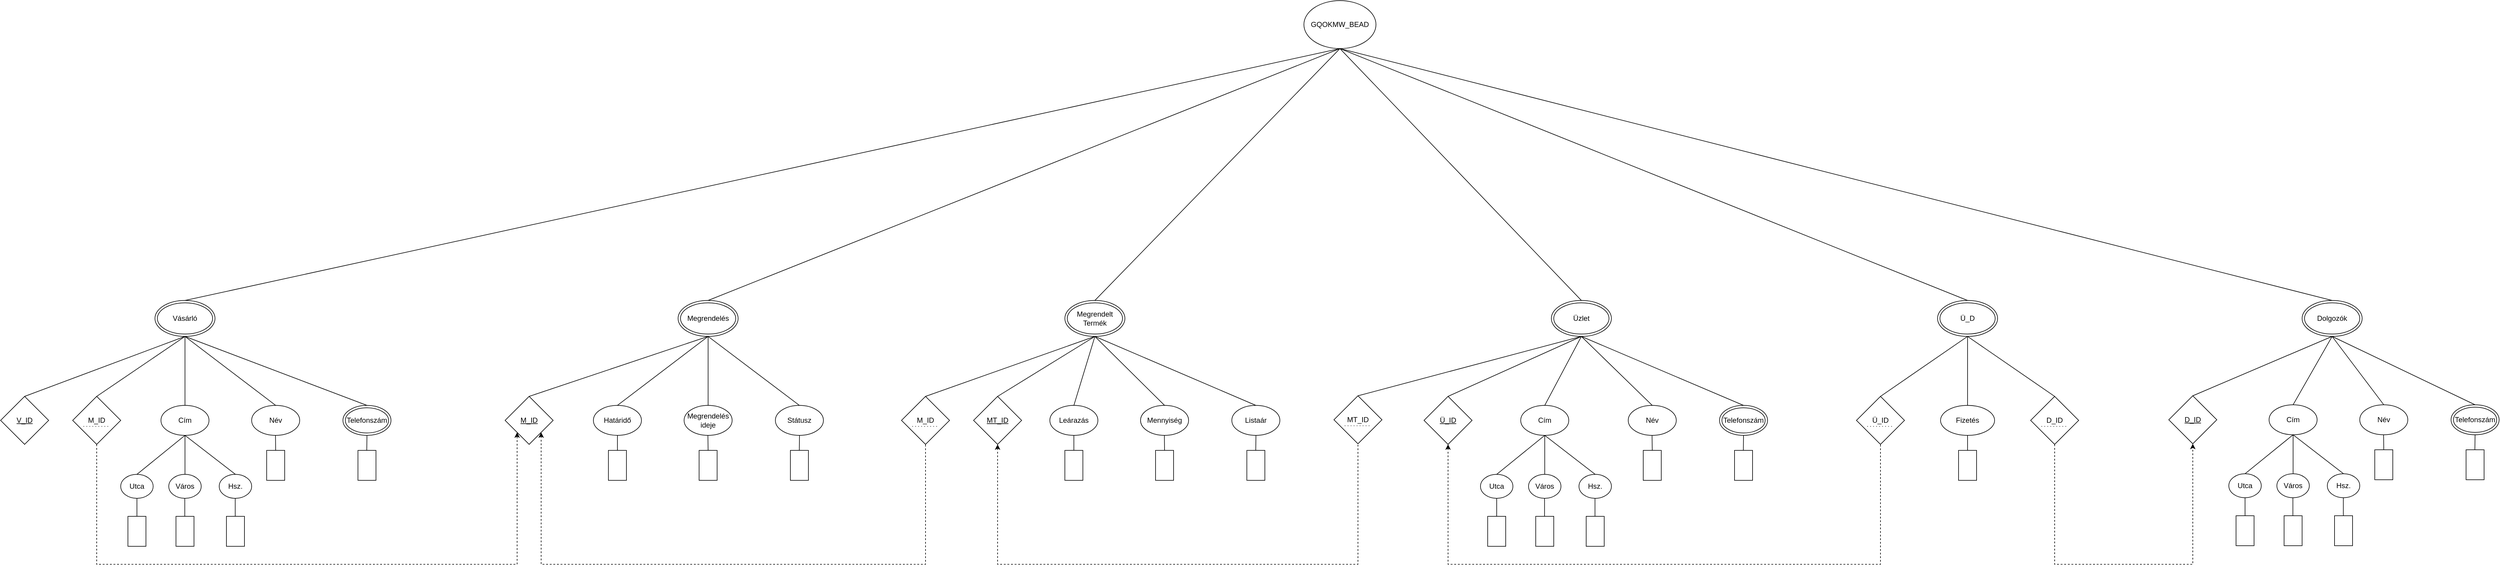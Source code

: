 <mxfile version="22.1.5" type="device">
  <diagram name="1 oldal" id="_ByMmY-MoBO4rOJqSXRt">
    <mxGraphModel dx="2257" dy="788" grid="1" gridSize="10" guides="1" tooltips="1" connect="1" arrows="1" fold="1" page="1" pageScale="1" pageWidth="827" pageHeight="1169" math="0" shadow="0">
      <root>
        <mxCell id="0" />
        <mxCell id="1" parent="0" />
        <mxCell id="NBdNDReoOhmj5kZRAZSl-1" value="GQOKMW_BEAD" style="ellipse;whiteSpace=wrap;html=1;" parent="1" vertex="1">
          <mxGeometry x="1490" y="100" width="120" height="80" as="geometry" />
        </mxCell>
        <mxCell id="NBdNDReoOhmj5kZRAZSl-3" value="Vásárló" style="ellipse;shape=doubleEllipse;whiteSpace=wrap;html=1;" parent="1" vertex="1">
          <mxGeometry x="-423" y="600" width="100" height="60" as="geometry" />
        </mxCell>
        <mxCell id="NBdNDReoOhmj5kZRAZSl-10" value="&lt;u&gt;V_ID&lt;/u&gt;" style="rhombus;whiteSpace=wrap;html=1;" parent="1" vertex="1">
          <mxGeometry x="-680" y="760" width="80" height="80" as="geometry" />
        </mxCell>
        <mxCell id="KahcJ-rs5q_N0vADPDW--1" value="" style="group" vertex="1" connectable="0" parent="1">
          <mxGeometry x="-560" y="760" width="80" height="80" as="geometry" />
        </mxCell>
        <mxCell id="NBdNDReoOhmj5kZRAZSl-13" value="M_ID" style="rhombus;whiteSpace=wrap;html=1;" parent="KahcJ-rs5q_N0vADPDW--1" vertex="1">
          <mxGeometry width="80" height="80" as="geometry" />
        </mxCell>
        <mxCell id="NBdNDReoOhmj5kZRAZSl-17" value="" style="endArrow=none;html=1;rounded=0;dashed=1;dashPattern=1 4;" parent="KahcJ-rs5q_N0vADPDW--1" edge="1">
          <mxGeometry width="50" height="50" relative="1" as="geometry">
            <mxPoint x="18" y="50" as="sourcePoint" />
            <mxPoint x="62" y="50" as="targetPoint" />
          </mxGeometry>
        </mxCell>
        <mxCell id="KahcJ-rs5q_N0vADPDW--6" value="Cím" style="ellipse;whiteSpace=wrap;html=1;" vertex="1" parent="1">
          <mxGeometry x="-413" y="775" width="80" height="50" as="geometry" />
        </mxCell>
        <mxCell id="KahcJ-rs5q_N0vADPDW--8" value="Hsz." style="ellipse;whiteSpace=wrap;html=1;" vertex="1" parent="1">
          <mxGeometry x="-316" y="890" width="54" height="40" as="geometry" />
        </mxCell>
        <mxCell id="KahcJ-rs5q_N0vADPDW--9" value="Utca" style="ellipse;whiteSpace=wrap;html=1;" vertex="1" parent="1">
          <mxGeometry x="-480" y="890" width="54" height="40" as="geometry" />
        </mxCell>
        <mxCell id="KahcJ-rs5q_N0vADPDW--10" value="Város" style="ellipse;whiteSpace=wrap;html=1;" vertex="1" parent="1">
          <mxGeometry x="-400" y="890" width="54" height="40" as="geometry" />
        </mxCell>
        <mxCell id="KahcJ-rs5q_N0vADPDW--11" value="Név" style="ellipse;whiteSpace=wrap;html=1;" vertex="1" parent="1">
          <mxGeometry x="-262" y="775" width="80" height="50" as="geometry" />
        </mxCell>
        <mxCell id="KahcJ-rs5q_N0vADPDW--12" value="Telefonszám" style="ellipse;shape=doubleEllipse;whiteSpace=wrap;html=1;" vertex="1" parent="1">
          <mxGeometry x="-110" y="775" width="80" height="50" as="geometry" />
        </mxCell>
        <mxCell id="KahcJ-rs5q_N0vADPDW--13" value="" style="endArrow=none;html=1;rounded=0;entryX=0.5;entryY=1;entryDx=0;entryDy=0;exitX=0.5;exitY=0;exitDx=0;exitDy=0;" edge="1" parent="1" source="NBdNDReoOhmj5kZRAZSl-10" target="NBdNDReoOhmj5kZRAZSl-3">
          <mxGeometry width="50" height="50" relative="1" as="geometry">
            <mxPoint x="-370" y="880" as="sourcePoint" />
            <mxPoint x="-320" y="830" as="targetPoint" />
          </mxGeometry>
        </mxCell>
        <mxCell id="KahcJ-rs5q_N0vADPDW--14" value="" style="endArrow=none;html=1;rounded=0;exitX=0.5;exitY=0;exitDx=0;exitDy=0;entryX=0.5;entryY=1;entryDx=0;entryDy=0;" edge="1" parent="1" source="NBdNDReoOhmj5kZRAZSl-13" target="NBdNDReoOhmj5kZRAZSl-3">
          <mxGeometry width="50" height="50" relative="1" as="geometry">
            <mxPoint x="-630" y="770" as="sourcePoint" />
            <mxPoint x="-380" y="650" as="targetPoint" />
          </mxGeometry>
        </mxCell>
        <mxCell id="KahcJ-rs5q_N0vADPDW--15" value="" style="endArrow=none;html=1;rounded=0;entryX=0.5;entryY=1;entryDx=0;entryDy=0;exitX=0.5;exitY=0;exitDx=0;exitDy=0;" edge="1" parent="1" source="KahcJ-rs5q_N0vADPDW--6" target="NBdNDReoOhmj5kZRAZSl-3">
          <mxGeometry width="50" height="50" relative="1" as="geometry">
            <mxPoint x="-620" y="780" as="sourcePoint" />
            <mxPoint x="-353" y="665" as="targetPoint" />
          </mxGeometry>
        </mxCell>
        <mxCell id="KahcJ-rs5q_N0vADPDW--17" value="" style="endArrow=none;html=1;rounded=0;entryX=0.5;entryY=1;entryDx=0;entryDy=0;exitX=0.5;exitY=0;exitDx=0;exitDy=0;" edge="1" parent="1" source="KahcJ-rs5q_N0vADPDW--11" target="NBdNDReoOhmj5kZRAZSl-3">
          <mxGeometry width="50" height="50" relative="1" as="geometry">
            <mxPoint x="-363" y="785" as="sourcePoint" />
            <mxPoint x="-363" y="655" as="targetPoint" />
          </mxGeometry>
        </mxCell>
        <mxCell id="KahcJ-rs5q_N0vADPDW--18" value="" style="endArrow=none;html=1;rounded=0;entryX=0.5;entryY=1;entryDx=0;entryDy=0;exitX=0.5;exitY=0;exitDx=0;exitDy=0;" edge="1" parent="1" source="KahcJ-rs5q_N0vADPDW--12" target="NBdNDReoOhmj5kZRAZSl-3">
          <mxGeometry width="50" height="50" relative="1" as="geometry">
            <mxPoint x="-353" y="795" as="sourcePoint" />
            <mxPoint x="-353" y="665" as="targetPoint" />
          </mxGeometry>
        </mxCell>
        <mxCell id="KahcJ-rs5q_N0vADPDW--19" value="" style="endArrow=none;html=1;rounded=0;entryX=0.5;entryY=1;entryDx=0;entryDy=0;exitX=0.5;exitY=0;exitDx=0;exitDy=0;" edge="1" parent="1" source="KahcJ-rs5q_N0vADPDW--9" target="KahcJ-rs5q_N0vADPDW--6">
          <mxGeometry width="50" height="50" relative="1" as="geometry">
            <mxPoint x="-370" y="880" as="sourcePoint" />
            <mxPoint x="-320" y="830" as="targetPoint" />
          </mxGeometry>
        </mxCell>
        <mxCell id="KahcJ-rs5q_N0vADPDW--20" value="" style="endArrow=none;html=1;rounded=0;entryX=0.5;entryY=1;entryDx=0;entryDy=0;exitX=0.5;exitY=0;exitDx=0;exitDy=0;" edge="1" parent="1" source="KahcJ-rs5q_N0vADPDW--10" target="KahcJ-rs5q_N0vADPDW--6">
          <mxGeometry width="50" height="50" relative="1" as="geometry">
            <mxPoint x="-443" y="900" as="sourcePoint" />
            <mxPoint x="-363" y="835" as="targetPoint" />
          </mxGeometry>
        </mxCell>
        <mxCell id="KahcJ-rs5q_N0vADPDW--21" value="" style="endArrow=none;html=1;rounded=0;entryX=0.5;entryY=1;entryDx=0;entryDy=0;exitX=0.5;exitY=0;exitDx=0;exitDy=0;" edge="1" parent="1" source="KahcJ-rs5q_N0vADPDW--8" target="KahcJ-rs5q_N0vADPDW--6">
          <mxGeometry width="50" height="50" relative="1" as="geometry">
            <mxPoint x="-433" y="910" as="sourcePoint" />
            <mxPoint x="-353" y="845" as="targetPoint" />
          </mxGeometry>
        </mxCell>
        <mxCell id="KahcJ-rs5q_N0vADPDW--22" value="" style="rounded=0;whiteSpace=wrap;html=1;" vertex="1" parent="1">
          <mxGeometry x="-304" y="960" width="30" height="50" as="geometry" />
        </mxCell>
        <mxCell id="KahcJ-rs5q_N0vADPDW--23" value="" style="rounded=0;whiteSpace=wrap;html=1;" vertex="1" parent="1">
          <mxGeometry x="-388" y="960" width="30" height="50" as="geometry" />
        </mxCell>
        <mxCell id="KahcJ-rs5q_N0vADPDW--24" value="" style="rounded=0;whiteSpace=wrap;html=1;" vertex="1" parent="1">
          <mxGeometry x="-468" y="960" width="30" height="50" as="geometry" />
        </mxCell>
        <mxCell id="KahcJ-rs5q_N0vADPDW--25" value="" style="rounded=0;whiteSpace=wrap;html=1;" vertex="1" parent="1">
          <mxGeometry x="-237" y="850" width="30" height="50" as="geometry" />
        </mxCell>
        <mxCell id="KahcJ-rs5q_N0vADPDW--26" value="" style="rounded=0;whiteSpace=wrap;html=1;" vertex="1" parent="1">
          <mxGeometry x="-85" y="850" width="30" height="50" as="geometry" />
        </mxCell>
        <mxCell id="KahcJ-rs5q_N0vADPDW--27" value="" style="endArrow=none;html=1;rounded=0;entryX=0.5;entryY=1;entryDx=0;entryDy=0;exitX=0.5;exitY=0;exitDx=0;exitDy=0;" edge="1" parent="1" source="KahcJ-rs5q_N0vADPDW--24" target="KahcJ-rs5q_N0vADPDW--9">
          <mxGeometry width="50" height="50" relative="1" as="geometry">
            <mxPoint x="-370" y="900" as="sourcePoint" />
            <mxPoint x="-320" y="850" as="targetPoint" />
          </mxGeometry>
        </mxCell>
        <mxCell id="KahcJ-rs5q_N0vADPDW--28" value="" style="endArrow=none;html=1;rounded=0;entryX=0.5;entryY=1;entryDx=0;entryDy=0;exitX=0.5;exitY=0;exitDx=0;exitDy=0;" edge="1" parent="1">
          <mxGeometry width="50" height="50" relative="1" as="geometry">
            <mxPoint x="-373.34" y="960" as="sourcePoint" />
            <mxPoint x="-373.34" y="930" as="targetPoint" />
          </mxGeometry>
        </mxCell>
        <mxCell id="KahcJ-rs5q_N0vADPDW--30" value="" style="endArrow=none;html=1;rounded=0;entryX=0.5;entryY=1;entryDx=0;entryDy=0;exitX=0.5;exitY=0;exitDx=0;exitDy=0;" edge="1" parent="1">
          <mxGeometry width="50" height="50" relative="1" as="geometry">
            <mxPoint x="-289.34" y="960" as="sourcePoint" />
            <mxPoint x="-289.34" y="930" as="targetPoint" />
          </mxGeometry>
        </mxCell>
        <mxCell id="KahcJ-rs5q_N0vADPDW--31" value="" style="endArrow=none;html=1;rounded=0;entryX=0.5;entryY=1;entryDx=0;entryDy=0;exitX=0.5;exitY=0;exitDx=0;exitDy=0;" edge="1" parent="1" source="KahcJ-rs5q_N0vADPDW--25">
          <mxGeometry width="50" height="50" relative="1" as="geometry">
            <mxPoint x="-222.34" y="855" as="sourcePoint" />
            <mxPoint x="-222.34" y="825" as="targetPoint" />
          </mxGeometry>
        </mxCell>
        <mxCell id="KahcJ-rs5q_N0vADPDW--32" value="" style="endArrow=none;html=1;rounded=0;exitX=0.5;exitY=0;exitDx=0;exitDy=0;entryX=0.5;entryY=1;entryDx=0;entryDy=0;" edge="1" parent="1" target="KahcJ-rs5q_N0vADPDW--12">
          <mxGeometry width="50" height="50" relative="1" as="geometry">
            <mxPoint x="-70.34" y="850" as="sourcePoint" />
            <mxPoint x="-40" y="840" as="targetPoint" />
          </mxGeometry>
        </mxCell>
        <mxCell id="KahcJ-rs5q_N0vADPDW--33" value="" style="endArrow=none;html=1;rounded=0;entryX=0.5;entryY=1;entryDx=0;entryDy=0;exitX=0.5;exitY=0;exitDx=0;exitDy=0;" edge="1" parent="1" source="NBdNDReoOhmj5kZRAZSl-3" target="NBdNDReoOhmj5kZRAZSl-1">
          <mxGeometry width="50" height="50" relative="1" as="geometry">
            <mxPoint x="90" y="860" as="sourcePoint" />
            <mxPoint x="140" y="810" as="targetPoint" />
          </mxGeometry>
        </mxCell>
        <mxCell id="KahcJ-rs5q_N0vADPDW--34" value="Megrendelés" style="ellipse;shape=doubleEllipse;whiteSpace=wrap;html=1;" vertex="1" parent="1">
          <mxGeometry x="448" y="600" width="100" height="60" as="geometry" />
        </mxCell>
        <mxCell id="KahcJ-rs5q_N0vADPDW--35" value="&lt;u&gt;M_ID&lt;/u&gt;" style="rhombus;whiteSpace=wrap;html=1;" vertex="1" parent="1">
          <mxGeometry x="160" y="760" width="80" height="80" as="geometry" />
        </mxCell>
        <mxCell id="KahcJ-rs5q_N0vADPDW--39" value="Határidő" style="ellipse;whiteSpace=wrap;html=1;" vertex="1" parent="1">
          <mxGeometry x="307" y="775" width="80" height="50" as="geometry" />
        </mxCell>
        <mxCell id="KahcJ-rs5q_N0vADPDW--43" value="Megrendelés ideje" style="ellipse;whiteSpace=wrap;html=1;" vertex="1" parent="1">
          <mxGeometry x="458" y="775" width="80" height="50" as="geometry" />
        </mxCell>
        <mxCell id="KahcJ-rs5q_N0vADPDW--45" value="" style="endArrow=none;html=1;rounded=0;entryX=0.5;entryY=1;entryDx=0;entryDy=0;exitX=0.5;exitY=0;exitDx=0;exitDy=0;" edge="1" parent="1" source="KahcJ-rs5q_N0vADPDW--35" target="KahcJ-rs5q_N0vADPDW--34">
          <mxGeometry width="50" height="50" relative="1" as="geometry">
            <mxPoint x="350" y="880" as="sourcePoint" />
            <mxPoint x="400" y="830" as="targetPoint" />
          </mxGeometry>
        </mxCell>
        <mxCell id="KahcJ-rs5q_N0vADPDW--47" value="" style="endArrow=none;html=1;rounded=0;entryX=0.5;entryY=1;entryDx=0;entryDy=0;exitX=0.5;exitY=0;exitDx=0;exitDy=0;" edge="1" parent="1" source="KahcJ-rs5q_N0vADPDW--39" target="KahcJ-rs5q_N0vADPDW--34">
          <mxGeometry width="50" height="50" relative="1" as="geometry">
            <mxPoint x="100" y="780" as="sourcePoint" />
            <mxPoint x="367" y="665" as="targetPoint" />
          </mxGeometry>
        </mxCell>
        <mxCell id="KahcJ-rs5q_N0vADPDW--48" value="" style="endArrow=none;html=1;rounded=0;entryX=0.5;entryY=1;entryDx=0;entryDy=0;exitX=0.5;exitY=0;exitDx=0;exitDy=0;" edge="1" parent="1" source="KahcJ-rs5q_N0vADPDW--43" target="KahcJ-rs5q_N0vADPDW--34">
          <mxGeometry width="50" height="50" relative="1" as="geometry">
            <mxPoint x="357" y="785" as="sourcePoint" />
            <mxPoint x="357" y="655" as="targetPoint" />
          </mxGeometry>
        </mxCell>
        <mxCell id="KahcJ-rs5q_N0vADPDW--49" value="" style="endArrow=none;html=1;rounded=0;entryX=0.5;entryY=1;entryDx=0;entryDy=0;exitX=0.5;exitY=0;exitDx=0;exitDy=0;" edge="1" parent="1" target="KahcJ-rs5q_N0vADPDW--34">
          <mxGeometry width="50" height="50" relative="1" as="geometry">
            <mxPoint x="650" y="775" as="sourcePoint" />
            <mxPoint x="367" y="665" as="targetPoint" />
          </mxGeometry>
        </mxCell>
        <mxCell id="KahcJ-rs5q_N0vADPDW--51" value="" style="endArrow=none;html=1;rounded=0;entryX=0.5;entryY=1;entryDx=0;entryDy=0;exitX=0.5;exitY=0;exitDx=0;exitDy=0;" edge="1" parent="1" source="KahcJ-rs5q_N0vADPDW--63" target="KahcJ-rs5q_N0vADPDW--39">
          <mxGeometry width="50" height="50" relative="1" as="geometry">
            <mxPoint x="347" y="840" as="sourcePoint" />
            <mxPoint x="357" y="835" as="targetPoint" />
          </mxGeometry>
        </mxCell>
        <mxCell id="KahcJ-rs5q_N0vADPDW--56" value="" style="rounded=0;whiteSpace=wrap;html=1;" vertex="1" parent="1">
          <mxGeometry x="483" y="850" width="30" height="50" as="geometry" />
        </mxCell>
        <mxCell id="KahcJ-rs5q_N0vADPDW--57" value="" style="rounded=0;whiteSpace=wrap;html=1;" vertex="1" parent="1">
          <mxGeometry x="635" y="850" width="30" height="50" as="geometry" />
        </mxCell>
        <mxCell id="KahcJ-rs5q_N0vADPDW--61" value="" style="endArrow=none;html=1;rounded=0;entryX=0.5;entryY=1;entryDx=0;entryDy=0;exitX=0.5;exitY=0;exitDx=0;exitDy=0;" edge="1" parent="1" source="KahcJ-rs5q_N0vADPDW--56">
          <mxGeometry width="50" height="50" relative="1" as="geometry">
            <mxPoint x="497.66" y="855" as="sourcePoint" />
            <mxPoint x="497.66" y="825" as="targetPoint" />
          </mxGeometry>
        </mxCell>
        <mxCell id="KahcJ-rs5q_N0vADPDW--62" value="" style="endArrow=none;html=1;rounded=0;exitX=0.5;exitY=0;exitDx=0;exitDy=0;entryX=0.5;entryY=1;entryDx=0;entryDy=0;" edge="1" parent="1">
          <mxGeometry width="50" height="50" relative="1" as="geometry">
            <mxPoint x="649.83" y="850" as="sourcePoint" />
            <mxPoint x="650.17" y="825" as="targetPoint" />
          </mxGeometry>
        </mxCell>
        <mxCell id="KahcJ-rs5q_N0vADPDW--63" value="" style="rounded=0;whiteSpace=wrap;html=1;" vertex="1" parent="1">
          <mxGeometry x="332" y="850" width="30" height="50" as="geometry" />
        </mxCell>
        <mxCell id="KahcJ-rs5q_N0vADPDW--65" value="Státusz" style="ellipse;whiteSpace=wrap;html=1;" vertex="1" parent="1">
          <mxGeometry x="610" y="775" width="80" height="50" as="geometry" />
        </mxCell>
        <mxCell id="KahcJ-rs5q_N0vADPDW--70" value="" style="endArrow=none;html=1;rounded=0;entryX=0.5;entryY=1;entryDx=0;entryDy=0;exitX=0.5;exitY=0;exitDx=0;exitDy=0;" edge="1" parent="1" source="KahcJ-rs5q_N0vADPDW--34" target="NBdNDReoOhmj5kZRAZSl-1">
          <mxGeometry width="50" height="50" relative="1" as="geometry">
            <mxPoint x="200" y="760" as="sourcePoint" />
            <mxPoint x="518" y="670" as="targetPoint" />
          </mxGeometry>
        </mxCell>
        <mxCell id="KahcJ-rs5q_N0vADPDW--71" value="" style="endArrow=classic;dashed=1;html=1;rounded=0;entryX=0;entryY=1;entryDx=0;entryDy=0;endFill=1;" edge="1" parent="1" target="KahcJ-rs5q_N0vADPDW--35">
          <mxGeometry width="50" height="50" relative="1" as="geometry">
            <mxPoint x="-520" y="840" as="sourcePoint" />
            <mxPoint x="-140" y="850" as="targetPoint" />
            <Array as="points">
              <mxPoint x="-520" y="1040" />
              <mxPoint x="180" y="1040" />
            </Array>
          </mxGeometry>
        </mxCell>
        <mxCell id="KahcJ-rs5q_N0vADPDW--74" value="Megrendelt Termék" style="ellipse;shape=doubleEllipse;whiteSpace=wrap;html=1;" vertex="1" parent="1">
          <mxGeometry x="1092" y="600" width="100" height="60" as="geometry" />
        </mxCell>
        <mxCell id="KahcJ-rs5q_N0vADPDW--75" value="&lt;u&gt;MT_ID&lt;/u&gt;" style="rhombus;whiteSpace=wrap;html=1;" vertex="1" parent="1">
          <mxGeometry x="940" y="760" width="80" height="80" as="geometry" />
        </mxCell>
        <mxCell id="KahcJ-rs5q_N0vADPDW--76" value="Leárazás" style="ellipse;whiteSpace=wrap;html=1;" vertex="1" parent="1">
          <mxGeometry x="1067" y="775" width="80" height="50" as="geometry" />
        </mxCell>
        <mxCell id="KahcJ-rs5q_N0vADPDW--77" value="Mennyiség" style="ellipse;whiteSpace=wrap;html=1;" vertex="1" parent="1">
          <mxGeometry x="1218" y="775" width="80" height="50" as="geometry" />
        </mxCell>
        <mxCell id="KahcJ-rs5q_N0vADPDW--78" value="" style="endArrow=none;html=1;rounded=0;entryX=0.5;entryY=1;entryDx=0;entryDy=0;exitX=0.5;exitY=0;exitDx=0;exitDy=0;" edge="1" parent="1" source="KahcJ-rs5q_N0vADPDW--75" target="KahcJ-rs5q_N0vADPDW--74">
          <mxGeometry width="50" height="50" relative="1" as="geometry">
            <mxPoint x="1110" y="880" as="sourcePoint" />
            <mxPoint x="1160" y="830" as="targetPoint" />
          </mxGeometry>
        </mxCell>
        <mxCell id="KahcJ-rs5q_N0vADPDW--79" value="" style="endArrow=none;html=1;rounded=0;entryX=0.5;entryY=1;entryDx=0;entryDy=0;exitX=0.5;exitY=0;exitDx=0;exitDy=0;" edge="1" parent="1" source="KahcJ-rs5q_N0vADPDW--76" target="KahcJ-rs5q_N0vADPDW--74">
          <mxGeometry width="50" height="50" relative="1" as="geometry">
            <mxPoint x="860" y="780" as="sourcePoint" />
            <mxPoint x="1127" y="665" as="targetPoint" />
          </mxGeometry>
        </mxCell>
        <mxCell id="KahcJ-rs5q_N0vADPDW--80" value="" style="endArrow=none;html=1;rounded=0;entryX=0.5;entryY=1;entryDx=0;entryDy=0;exitX=0.5;exitY=0;exitDx=0;exitDy=0;" edge="1" parent="1" source="KahcJ-rs5q_N0vADPDW--77" target="KahcJ-rs5q_N0vADPDW--74">
          <mxGeometry width="50" height="50" relative="1" as="geometry">
            <mxPoint x="1117" y="785" as="sourcePoint" />
            <mxPoint x="1117" y="655" as="targetPoint" />
          </mxGeometry>
        </mxCell>
        <mxCell id="KahcJ-rs5q_N0vADPDW--81" value="" style="endArrow=none;html=1;rounded=0;entryX=0.5;entryY=1;entryDx=0;entryDy=0;exitX=0.5;exitY=0;exitDx=0;exitDy=0;" edge="1" parent="1" target="KahcJ-rs5q_N0vADPDW--74">
          <mxGeometry width="50" height="50" relative="1" as="geometry">
            <mxPoint x="1410" y="775" as="sourcePoint" />
            <mxPoint x="1127" y="665" as="targetPoint" />
          </mxGeometry>
        </mxCell>
        <mxCell id="KahcJ-rs5q_N0vADPDW--82" value="" style="endArrow=none;html=1;rounded=0;entryX=0.5;entryY=1;entryDx=0;entryDy=0;exitX=0.5;exitY=0;exitDx=0;exitDy=0;" edge="1" parent="1" source="KahcJ-rs5q_N0vADPDW--87" target="KahcJ-rs5q_N0vADPDW--76">
          <mxGeometry width="50" height="50" relative="1" as="geometry">
            <mxPoint x="1107" y="840" as="sourcePoint" />
            <mxPoint x="1117" y="835" as="targetPoint" />
          </mxGeometry>
        </mxCell>
        <mxCell id="KahcJ-rs5q_N0vADPDW--83" value="" style="rounded=0;whiteSpace=wrap;html=1;" vertex="1" parent="1">
          <mxGeometry x="1243" y="850" width="30" height="50" as="geometry" />
        </mxCell>
        <mxCell id="KahcJ-rs5q_N0vADPDW--84" value="" style="rounded=0;whiteSpace=wrap;html=1;" vertex="1" parent="1">
          <mxGeometry x="1395" y="850" width="30" height="50" as="geometry" />
        </mxCell>
        <mxCell id="KahcJ-rs5q_N0vADPDW--85" value="" style="endArrow=none;html=1;rounded=0;entryX=0.5;entryY=1;entryDx=0;entryDy=0;exitX=0.5;exitY=0;exitDx=0;exitDy=0;" edge="1" parent="1" source="KahcJ-rs5q_N0vADPDW--83">
          <mxGeometry width="50" height="50" relative="1" as="geometry">
            <mxPoint x="1257.66" y="855" as="sourcePoint" />
            <mxPoint x="1257.66" y="825" as="targetPoint" />
          </mxGeometry>
        </mxCell>
        <mxCell id="KahcJ-rs5q_N0vADPDW--86" value="" style="endArrow=none;html=1;rounded=0;exitX=0.5;exitY=0;exitDx=0;exitDy=0;entryX=0.5;entryY=1;entryDx=0;entryDy=0;" edge="1" parent="1">
          <mxGeometry width="50" height="50" relative="1" as="geometry">
            <mxPoint x="1409.83" y="850" as="sourcePoint" />
            <mxPoint x="1410.17" y="825" as="targetPoint" />
          </mxGeometry>
        </mxCell>
        <mxCell id="KahcJ-rs5q_N0vADPDW--87" value="" style="rounded=0;whiteSpace=wrap;html=1;" vertex="1" parent="1">
          <mxGeometry x="1092" y="850" width="30" height="50" as="geometry" />
        </mxCell>
        <mxCell id="KahcJ-rs5q_N0vADPDW--88" value="Listaár" style="ellipse;whiteSpace=wrap;html=1;" vertex="1" parent="1">
          <mxGeometry x="1370" y="775" width="80" height="50" as="geometry" />
        </mxCell>
        <mxCell id="KahcJ-rs5q_N0vADPDW--92" value="M_ID" style="rhombus;whiteSpace=wrap;html=1;" vertex="1" parent="1">
          <mxGeometry x="820" y="760" width="80" height="80" as="geometry" />
        </mxCell>
        <mxCell id="KahcJ-rs5q_N0vADPDW--93" value="" style="endArrow=none;html=1;rounded=0;dashed=1;dashPattern=1 4;" edge="1" parent="1">
          <mxGeometry width="50" height="50" relative="1" as="geometry">
            <mxPoint x="838" y="810" as="sourcePoint" />
            <mxPoint x="882" y="810" as="targetPoint" />
          </mxGeometry>
        </mxCell>
        <mxCell id="KahcJ-rs5q_N0vADPDW--97" value="" style="endArrow=none;html=1;rounded=0;entryX=0.5;entryY=1;entryDx=0;entryDy=0;exitX=0.5;exitY=0;exitDx=0;exitDy=0;" edge="1" parent="1" source="KahcJ-rs5q_N0vADPDW--92" target="KahcJ-rs5q_N0vADPDW--74">
          <mxGeometry width="50" height="50" relative="1" as="geometry">
            <mxPoint x="890" y="770" as="sourcePoint" />
            <mxPoint x="940" y="720" as="targetPoint" />
          </mxGeometry>
        </mxCell>
        <mxCell id="KahcJ-rs5q_N0vADPDW--98" value="" style="endArrow=none;dashed=1;html=1;rounded=0;entryX=0.5;entryY=1;entryDx=0;entryDy=0;exitX=1;exitY=1;exitDx=0;exitDy=0;endFill=0;startArrow=classic;startFill=1;" edge="1" parent="1" source="KahcJ-rs5q_N0vADPDW--35" target="KahcJ-rs5q_N0vADPDW--92">
          <mxGeometry width="50" height="50" relative="1" as="geometry">
            <mxPoint x="560" y="930" as="sourcePoint" />
            <mxPoint x="610" y="880" as="targetPoint" />
            <Array as="points">
              <mxPoint x="220" y="1040" />
              <mxPoint x="860" y="1040" />
            </Array>
          </mxGeometry>
        </mxCell>
        <mxCell id="KahcJ-rs5q_N0vADPDW--99" value="" style="endArrow=none;html=1;rounded=0;entryX=0.5;entryY=1;entryDx=0;entryDy=0;exitX=0.5;exitY=0;exitDx=0;exitDy=0;" edge="1" parent="1" source="KahcJ-rs5q_N0vADPDW--74" target="NBdNDReoOhmj5kZRAZSl-1">
          <mxGeometry width="50" height="50" relative="1" as="geometry">
            <mxPoint x="750" y="680" as="sourcePoint" />
            <mxPoint x="800" y="630" as="targetPoint" />
          </mxGeometry>
        </mxCell>
        <mxCell id="KahcJ-rs5q_N0vADPDW--158" value="Üzlet" style="ellipse;shape=doubleEllipse;whiteSpace=wrap;html=1;" vertex="1" parent="1">
          <mxGeometry x="1902" y="600" width="100" height="60" as="geometry" />
        </mxCell>
        <mxCell id="KahcJ-rs5q_N0vADPDW--159" value="&lt;u&gt;Ü_ID&lt;/u&gt;" style="rhombus;whiteSpace=wrap;html=1;" vertex="1" parent="1">
          <mxGeometry x="1690" y="760" width="80" height="80" as="geometry" />
        </mxCell>
        <mxCell id="KahcJ-rs5q_N0vADPDW--163" value="Cím" style="ellipse;whiteSpace=wrap;html=1;" vertex="1" parent="1">
          <mxGeometry x="1851" y="775" width="80" height="50" as="geometry" />
        </mxCell>
        <mxCell id="KahcJ-rs5q_N0vADPDW--164" value="Hsz." style="ellipse;whiteSpace=wrap;html=1;" vertex="1" parent="1">
          <mxGeometry x="1948" y="890" width="54" height="40" as="geometry" />
        </mxCell>
        <mxCell id="KahcJ-rs5q_N0vADPDW--165" value="Utca" style="ellipse;whiteSpace=wrap;html=1;" vertex="1" parent="1">
          <mxGeometry x="1784" y="890" width="54" height="40" as="geometry" />
        </mxCell>
        <mxCell id="KahcJ-rs5q_N0vADPDW--166" value="Város" style="ellipse;whiteSpace=wrap;html=1;" vertex="1" parent="1">
          <mxGeometry x="1864" y="890" width="54" height="40" as="geometry" />
        </mxCell>
        <mxCell id="KahcJ-rs5q_N0vADPDW--167" value="Név" style="ellipse;whiteSpace=wrap;html=1;" vertex="1" parent="1">
          <mxGeometry x="2030" y="775" width="80" height="50" as="geometry" />
        </mxCell>
        <mxCell id="KahcJ-rs5q_N0vADPDW--168" value="Telefonszám" style="ellipse;shape=doubleEllipse;whiteSpace=wrap;html=1;" vertex="1" parent="1">
          <mxGeometry x="2182" y="775" width="80" height="50" as="geometry" />
        </mxCell>
        <mxCell id="KahcJ-rs5q_N0vADPDW--169" value="" style="endArrow=none;html=1;rounded=0;entryX=0.5;entryY=1;entryDx=0;entryDy=0;exitX=0.5;exitY=0;exitDx=0;exitDy=0;" edge="1" parent="1" source="KahcJ-rs5q_N0vADPDW--159" target="KahcJ-rs5q_N0vADPDW--158">
          <mxGeometry width="50" height="50" relative="1" as="geometry">
            <mxPoint x="1860" y="880" as="sourcePoint" />
            <mxPoint x="1910" y="830" as="targetPoint" />
          </mxGeometry>
        </mxCell>
        <mxCell id="KahcJ-rs5q_N0vADPDW--171" value="" style="endArrow=none;html=1;rounded=0;entryX=0.5;entryY=1;entryDx=0;entryDy=0;exitX=0.5;exitY=0;exitDx=0;exitDy=0;" edge="1" parent="1" source="KahcJ-rs5q_N0vADPDW--163" target="KahcJ-rs5q_N0vADPDW--158">
          <mxGeometry width="50" height="50" relative="1" as="geometry">
            <mxPoint x="1610" y="780" as="sourcePoint" />
            <mxPoint x="1877" y="665" as="targetPoint" />
          </mxGeometry>
        </mxCell>
        <mxCell id="KahcJ-rs5q_N0vADPDW--172" value="" style="endArrow=none;html=1;rounded=0;entryX=0.5;entryY=1;entryDx=0;entryDy=0;exitX=0.5;exitY=0;exitDx=0;exitDy=0;" edge="1" parent="1" source="KahcJ-rs5q_N0vADPDW--167" target="KahcJ-rs5q_N0vADPDW--158">
          <mxGeometry width="50" height="50" relative="1" as="geometry">
            <mxPoint x="1867" y="785" as="sourcePoint" />
            <mxPoint x="1867" y="655" as="targetPoint" />
          </mxGeometry>
        </mxCell>
        <mxCell id="KahcJ-rs5q_N0vADPDW--173" value="" style="endArrow=none;html=1;rounded=0;entryX=0.5;entryY=1;entryDx=0;entryDy=0;exitX=0.5;exitY=0;exitDx=0;exitDy=0;" edge="1" parent="1" source="KahcJ-rs5q_N0vADPDW--168" target="KahcJ-rs5q_N0vADPDW--158">
          <mxGeometry width="50" height="50" relative="1" as="geometry">
            <mxPoint x="1877" y="795" as="sourcePoint" />
            <mxPoint x="1877" y="665" as="targetPoint" />
          </mxGeometry>
        </mxCell>
        <mxCell id="KahcJ-rs5q_N0vADPDW--174" value="" style="endArrow=none;html=1;rounded=0;entryX=0.5;entryY=1;entryDx=0;entryDy=0;exitX=0.5;exitY=0;exitDx=0;exitDy=0;" edge="1" parent="1" target="KahcJ-rs5q_N0vADPDW--163">
          <mxGeometry width="50" height="50" relative="1" as="geometry">
            <mxPoint x="1811.0" y="890" as="sourcePoint" />
            <mxPoint x="1944" y="830" as="targetPoint" />
          </mxGeometry>
        </mxCell>
        <mxCell id="KahcJ-rs5q_N0vADPDW--175" value="" style="endArrow=none;html=1;rounded=0;entryX=0.5;entryY=1;entryDx=0;entryDy=0;exitX=0.5;exitY=0;exitDx=0;exitDy=0;" edge="1" parent="1" source="KahcJ-rs5q_N0vADPDW--166" target="KahcJ-rs5q_N0vADPDW--163">
          <mxGeometry width="50" height="50" relative="1" as="geometry">
            <mxPoint x="1821" y="900" as="sourcePoint" />
            <mxPoint x="1901" y="835" as="targetPoint" />
          </mxGeometry>
        </mxCell>
        <mxCell id="KahcJ-rs5q_N0vADPDW--176" value="" style="endArrow=none;html=1;rounded=0;entryX=0.5;entryY=1;entryDx=0;entryDy=0;exitX=0.5;exitY=0;exitDx=0;exitDy=0;" edge="1" parent="1" target="KahcJ-rs5q_N0vADPDW--163">
          <mxGeometry width="50" height="50" relative="1" as="geometry">
            <mxPoint x="1975" y="890" as="sourcePoint" />
            <mxPoint x="1911" y="845" as="targetPoint" />
          </mxGeometry>
        </mxCell>
        <mxCell id="KahcJ-rs5q_N0vADPDW--177" value="" style="rounded=0;whiteSpace=wrap;html=1;" vertex="1" parent="1">
          <mxGeometry x="1960" y="960" width="30" height="50" as="geometry" />
        </mxCell>
        <mxCell id="KahcJ-rs5q_N0vADPDW--178" value="" style="rounded=0;whiteSpace=wrap;html=1;" vertex="1" parent="1">
          <mxGeometry x="1876" y="960" width="30" height="50" as="geometry" />
        </mxCell>
        <mxCell id="KahcJ-rs5q_N0vADPDW--179" value="" style="rounded=0;whiteSpace=wrap;html=1;" vertex="1" parent="1">
          <mxGeometry x="1796" y="960" width="30" height="50" as="geometry" />
        </mxCell>
        <mxCell id="KahcJ-rs5q_N0vADPDW--180" value="" style="rounded=0;whiteSpace=wrap;html=1;" vertex="1" parent="1">
          <mxGeometry x="2055" y="850" width="30" height="50" as="geometry" />
        </mxCell>
        <mxCell id="KahcJ-rs5q_N0vADPDW--181" value="" style="rounded=0;whiteSpace=wrap;html=1;" vertex="1" parent="1">
          <mxGeometry x="2207" y="850" width="30" height="50" as="geometry" />
        </mxCell>
        <mxCell id="KahcJ-rs5q_N0vADPDW--182" value="" style="endArrow=none;html=1;rounded=0;entryX=0.5;entryY=1;entryDx=0;entryDy=0;exitX=0.5;exitY=0;exitDx=0;exitDy=0;" edge="1" parent="1" source="KahcJ-rs5q_N0vADPDW--179">
          <mxGeometry width="50" height="50" relative="1" as="geometry">
            <mxPoint x="1894" y="900" as="sourcePoint" />
            <mxPoint x="1811.0" y="930" as="targetPoint" />
          </mxGeometry>
        </mxCell>
        <mxCell id="KahcJ-rs5q_N0vADPDW--183" value="" style="endArrow=none;html=1;rounded=0;entryX=0.5;entryY=1;entryDx=0;entryDy=0;exitX=0.5;exitY=0;exitDx=0;exitDy=0;" edge="1" parent="1">
          <mxGeometry width="50" height="50" relative="1" as="geometry">
            <mxPoint x="1890.66" y="960" as="sourcePoint" />
            <mxPoint x="1890.66" y="930" as="targetPoint" />
          </mxGeometry>
        </mxCell>
        <mxCell id="KahcJ-rs5q_N0vADPDW--184" value="" style="endArrow=none;html=1;rounded=0;entryX=0.5;entryY=1;entryDx=0;entryDy=0;exitX=0.5;exitY=0;exitDx=0;exitDy=0;" edge="1" parent="1">
          <mxGeometry width="50" height="50" relative="1" as="geometry">
            <mxPoint x="1974.66" y="960" as="sourcePoint" />
            <mxPoint x="1974.66" y="930" as="targetPoint" />
          </mxGeometry>
        </mxCell>
        <mxCell id="KahcJ-rs5q_N0vADPDW--185" value="" style="endArrow=none;html=1;rounded=0;entryX=0.5;entryY=1;entryDx=0;entryDy=0;exitX=0.5;exitY=0;exitDx=0;exitDy=0;" edge="1" parent="1" source="KahcJ-rs5q_N0vADPDW--180">
          <mxGeometry width="50" height="50" relative="1" as="geometry">
            <mxPoint x="2069.66" y="855" as="sourcePoint" />
            <mxPoint x="2069.66" y="825" as="targetPoint" />
          </mxGeometry>
        </mxCell>
        <mxCell id="KahcJ-rs5q_N0vADPDW--186" value="" style="endArrow=none;html=1;rounded=0;exitX=0.5;exitY=0;exitDx=0;exitDy=0;entryX=0.5;entryY=1;entryDx=0;entryDy=0;" edge="1" parent="1" target="KahcJ-rs5q_N0vADPDW--168">
          <mxGeometry width="50" height="50" relative="1" as="geometry">
            <mxPoint x="2221.66" y="850" as="sourcePoint" />
            <mxPoint x="2252" y="840" as="targetPoint" />
          </mxGeometry>
        </mxCell>
        <mxCell id="KahcJ-rs5q_N0vADPDW--187" value="" style="endArrow=none;html=1;rounded=0;entryX=0.5;entryY=1;entryDx=0;entryDy=0;exitX=0.5;exitY=0;exitDx=0;exitDy=0;" edge="1" parent="1" source="KahcJ-rs5q_N0vADPDW--158" target="NBdNDReoOhmj5kZRAZSl-1">
          <mxGeometry width="50" height="50" relative="1" as="geometry">
            <mxPoint x="1320" y="840" as="sourcePoint" />
            <mxPoint x="500" y="180" as="targetPoint" />
          </mxGeometry>
        </mxCell>
        <mxCell id="KahcJ-rs5q_N0vADPDW--188" value="" style="group" vertex="1" connectable="0" parent="1">
          <mxGeometry x="1540" y="759" width="80" height="80" as="geometry" />
        </mxCell>
        <mxCell id="KahcJ-rs5q_N0vADPDW--189" value="MT_ID" style="rhombus;whiteSpace=wrap;html=1;" vertex="1" parent="KahcJ-rs5q_N0vADPDW--188">
          <mxGeometry width="80" height="80" as="geometry" />
        </mxCell>
        <mxCell id="KahcJ-rs5q_N0vADPDW--190" value="" style="endArrow=none;html=1;rounded=0;dashed=1;dashPattern=1 4;" edge="1" parent="KahcJ-rs5q_N0vADPDW--188">
          <mxGeometry width="50" height="50" relative="1" as="geometry">
            <mxPoint x="18" y="50" as="sourcePoint" />
            <mxPoint x="62" y="50" as="targetPoint" />
          </mxGeometry>
        </mxCell>
        <mxCell id="KahcJ-rs5q_N0vADPDW--191" value="" style="endArrow=none;dashed=1;html=1;rounded=0;exitX=0.5;exitY=1;exitDx=0;exitDy=0;endFill=0;startArrow=classic;startFill=1;entryX=0.5;entryY=1;entryDx=0;entryDy=0;" edge="1" parent="1" source="KahcJ-rs5q_N0vADPDW--75" target="KahcJ-rs5q_N0vADPDW--189">
          <mxGeometry width="50" height="50" relative="1" as="geometry">
            <mxPoint x="1270" y="940" as="sourcePoint" />
            <mxPoint x="1710" y="840" as="targetPoint" />
            <Array as="points">
              <mxPoint x="980" y="1040" />
              <mxPoint x="1580" y="1040" />
            </Array>
          </mxGeometry>
        </mxCell>
        <mxCell id="KahcJ-rs5q_N0vADPDW--192" value="" style="endArrow=none;startArrow=none;html=1;rounded=0;entryX=0.5;entryY=1;entryDx=0;entryDy=0;exitX=0.5;exitY=0;exitDx=0;exitDy=0;startFill=0;endFill=0;" edge="1" parent="1" source="KahcJ-rs5q_N0vADPDW--189" target="KahcJ-rs5q_N0vADPDW--158">
          <mxGeometry width="50" height="50" relative="1" as="geometry">
            <mxPoint x="1770" y="930" as="sourcePoint" />
            <mxPoint x="1820" y="880" as="targetPoint" />
          </mxGeometry>
        </mxCell>
        <mxCell id="KahcJ-rs5q_N0vADPDW--193" value="Dolgozók" style="ellipse;shape=doubleEllipse;whiteSpace=wrap;html=1;" vertex="1" parent="1">
          <mxGeometry x="3152" y="600" width="100" height="60" as="geometry" />
        </mxCell>
        <mxCell id="KahcJ-rs5q_N0vADPDW--194" value="&lt;u&gt;D_ID&lt;/u&gt;" style="rhombus;whiteSpace=wrap;html=1;" vertex="1" parent="1">
          <mxGeometry x="2930" y="759" width="80" height="80" as="geometry" />
        </mxCell>
        <mxCell id="KahcJ-rs5q_N0vADPDW--198" value="Cím" style="ellipse;whiteSpace=wrap;html=1;" vertex="1" parent="1">
          <mxGeometry x="3097" y="774" width="80" height="50" as="geometry" />
        </mxCell>
        <mxCell id="KahcJ-rs5q_N0vADPDW--199" value="Hsz." style="ellipse;whiteSpace=wrap;html=1;" vertex="1" parent="1">
          <mxGeometry x="3194" y="889" width="54" height="40" as="geometry" />
        </mxCell>
        <mxCell id="KahcJ-rs5q_N0vADPDW--200" value="Utca" style="ellipse;whiteSpace=wrap;html=1;" vertex="1" parent="1">
          <mxGeometry x="3030" y="889" width="54" height="40" as="geometry" />
        </mxCell>
        <mxCell id="KahcJ-rs5q_N0vADPDW--201" value="Város" style="ellipse;whiteSpace=wrap;html=1;" vertex="1" parent="1">
          <mxGeometry x="3110" y="889" width="54" height="40" as="geometry" />
        </mxCell>
        <mxCell id="KahcJ-rs5q_N0vADPDW--202" value="Név" style="ellipse;whiteSpace=wrap;html=1;" vertex="1" parent="1">
          <mxGeometry x="3248" y="774" width="80" height="50" as="geometry" />
        </mxCell>
        <mxCell id="KahcJ-rs5q_N0vADPDW--203" value="Telefonszám" style="ellipse;shape=doubleEllipse;whiteSpace=wrap;html=1;" vertex="1" parent="1">
          <mxGeometry x="3400" y="774" width="80" height="50" as="geometry" />
        </mxCell>
        <mxCell id="KahcJ-rs5q_N0vADPDW--204" value="" style="endArrow=none;html=1;rounded=0;entryX=0.5;entryY=1;entryDx=0;entryDy=0;exitX=0.5;exitY=0;exitDx=0;exitDy=0;" edge="1" parent="1" source="KahcJ-rs5q_N0vADPDW--194" target="KahcJ-rs5q_N0vADPDW--193">
          <mxGeometry width="50" height="50" relative="1" as="geometry">
            <mxPoint x="2290" y="879" as="sourcePoint" />
            <mxPoint x="2340" y="829" as="targetPoint" />
          </mxGeometry>
        </mxCell>
        <mxCell id="KahcJ-rs5q_N0vADPDW--206" value="" style="endArrow=none;html=1;rounded=0;entryX=0.5;entryY=1;entryDx=0;entryDy=0;exitX=0.5;exitY=0;exitDx=0;exitDy=0;" edge="1" parent="1" source="KahcJ-rs5q_N0vADPDW--198" target="KahcJ-rs5q_N0vADPDW--193">
          <mxGeometry width="50" height="50" relative="1" as="geometry">
            <mxPoint x="2750" y="779" as="sourcePoint" />
            <mxPoint x="3017" y="664" as="targetPoint" />
          </mxGeometry>
        </mxCell>
        <mxCell id="KahcJ-rs5q_N0vADPDW--207" value="" style="endArrow=none;html=1;rounded=0;entryX=0.5;entryY=1;entryDx=0;entryDy=0;exitX=0.5;exitY=0;exitDx=0;exitDy=0;" edge="1" parent="1" source="KahcJ-rs5q_N0vADPDW--202" target="KahcJ-rs5q_N0vADPDW--193">
          <mxGeometry width="50" height="50" relative="1" as="geometry">
            <mxPoint x="3007" y="784" as="sourcePoint" />
            <mxPoint x="3007" y="654" as="targetPoint" />
          </mxGeometry>
        </mxCell>
        <mxCell id="KahcJ-rs5q_N0vADPDW--208" value="" style="endArrow=none;html=1;rounded=0;entryX=0.5;entryY=1;entryDx=0;entryDy=0;exitX=0.5;exitY=0;exitDx=0;exitDy=0;" edge="1" parent="1" source="KahcJ-rs5q_N0vADPDW--203" target="KahcJ-rs5q_N0vADPDW--193">
          <mxGeometry width="50" height="50" relative="1" as="geometry">
            <mxPoint x="3017" y="794" as="sourcePoint" />
            <mxPoint x="3017" y="664" as="targetPoint" />
          </mxGeometry>
        </mxCell>
        <mxCell id="KahcJ-rs5q_N0vADPDW--209" value="" style="endArrow=none;html=1;rounded=0;entryX=0.5;entryY=1;entryDx=0;entryDy=0;exitX=0.5;exitY=0;exitDx=0;exitDy=0;" edge="1" parent="1" source="KahcJ-rs5q_N0vADPDW--200" target="KahcJ-rs5q_N0vADPDW--198">
          <mxGeometry width="50" height="50" relative="1" as="geometry">
            <mxPoint x="3140" y="879" as="sourcePoint" />
            <mxPoint x="3190" y="829" as="targetPoint" />
          </mxGeometry>
        </mxCell>
        <mxCell id="KahcJ-rs5q_N0vADPDW--210" value="" style="endArrow=none;html=1;rounded=0;entryX=0.5;entryY=1;entryDx=0;entryDy=0;exitX=0.5;exitY=0;exitDx=0;exitDy=0;" edge="1" parent="1" source="KahcJ-rs5q_N0vADPDW--201" target="KahcJ-rs5q_N0vADPDW--198">
          <mxGeometry width="50" height="50" relative="1" as="geometry">
            <mxPoint x="3067" y="899" as="sourcePoint" />
            <mxPoint x="3147" y="834" as="targetPoint" />
          </mxGeometry>
        </mxCell>
        <mxCell id="KahcJ-rs5q_N0vADPDW--211" value="" style="endArrow=none;html=1;rounded=0;entryX=0.5;entryY=1;entryDx=0;entryDy=0;exitX=0.5;exitY=0;exitDx=0;exitDy=0;" edge="1" parent="1" source="KahcJ-rs5q_N0vADPDW--199" target="KahcJ-rs5q_N0vADPDW--198">
          <mxGeometry width="50" height="50" relative="1" as="geometry">
            <mxPoint x="3077" y="909" as="sourcePoint" />
            <mxPoint x="3157" y="844" as="targetPoint" />
          </mxGeometry>
        </mxCell>
        <mxCell id="KahcJ-rs5q_N0vADPDW--212" value="" style="rounded=0;whiteSpace=wrap;html=1;" vertex="1" parent="1">
          <mxGeometry x="3206" y="959" width="30" height="50" as="geometry" />
        </mxCell>
        <mxCell id="KahcJ-rs5q_N0vADPDW--213" value="" style="rounded=0;whiteSpace=wrap;html=1;" vertex="1" parent="1">
          <mxGeometry x="3122" y="959" width="30" height="50" as="geometry" />
        </mxCell>
        <mxCell id="KahcJ-rs5q_N0vADPDW--214" value="" style="rounded=0;whiteSpace=wrap;html=1;" vertex="1" parent="1">
          <mxGeometry x="3042" y="959" width="30" height="50" as="geometry" />
        </mxCell>
        <mxCell id="KahcJ-rs5q_N0vADPDW--215" value="" style="rounded=0;whiteSpace=wrap;html=1;" vertex="1" parent="1">
          <mxGeometry x="3273" y="849" width="30" height="50" as="geometry" />
        </mxCell>
        <mxCell id="KahcJ-rs5q_N0vADPDW--216" value="" style="rounded=0;whiteSpace=wrap;html=1;" vertex="1" parent="1">
          <mxGeometry x="3425" y="849" width="30" height="50" as="geometry" />
        </mxCell>
        <mxCell id="KahcJ-rs5q_N0vADPDW--217" value="" style="endArrow=none;html=1;rounded=0;entryX=0.5;entryY=1;entryDx=0;entryDy=0;exitX=0.5;exitY=0;exitDx=0;exitDy=0;" edge="1" parent="1" source="KahcJ-rs5q_N0vADPDW--214" target="KahcJ-rs5q_N0vADPDW--200">
          <mxGeometry width="50" height="50" relative="1" as="geometry">
            <mxPoint x="3140" y="899" as="sourcePoint" />
            <mxPoint x="3190" y="849" as="targetPoint" />
          </mxGeometry>
        </mxCell>
        <mxCell id="KahcJ-rs5q_N0vADPDW--218" value="" style="endArrow=none;html=1;rounded=0;entryX=0.5;entryY=1;entryDx=0;entryDy=0;exitX=0.5;exitY=0;exitDx=0;exitDy=0;" edge="1" parent="1">
          <mxGeometry width="50" height="50" relative="1" as="geometry">
            <mxPoint x="3136.66" y="959" as="sourcePoint" />
            <mxPoint x="3136.66" y="929" as="targetPoint" />
          </mxGeometry>
        </mxCell>
        <mxCell id="KahcJ-rs5q_N0vADPDW--219" value="" style="endArrow=none;html=1;rounded=0;entryX=0.5;entryY=1;entryDx=0;entryDy=0;exitX=0.5;exitY=0;exitDx=0;exitDy=0;" edge="1" parent="1">
          <mxGeometry width="50" height="50" relative="1" as="geometry">
            <mxPoint x="3220.66" y="959" as="sourcePoint" />
            <mxPoint x="3220.66" y="929" as="targetPoint" />
          </mxGeometry>
        </mxCell>
        <mxCell id="KahcJ-rs5q_N0vADPDW--220" value="" style="endArrow=none;html=1;rounded=0;entryX=0.5;entryY=1;entryDx=0;entryDy=0;exitX=0.5;exitY=0;exitDx=0;exitDy=0;" edge="1" parent="1" source="KahcJ-rs5q_N0vADPDW--215">
          <mxGeometry width="50" height="50" relative="1" as="geometry">
            <mxPoint x="3287.66" y="854" as="sourcePoint" />
            <mxPoint x="3287.66" y="824" as="targetPoint" />
          </mxGeometry>
        </mxCell>
        <mxCell id="KahcJ-rs5q_N0vADPDW--221" value="" style="endArrow=none;html=1;rounded=0;exitX=0.5;exitY=0;exitDx=0;exitDy=0;entryX=0.5;entryY=1;entryDx=0;entryDy=0;" edge="1" parent="1" target="KahcJ-rs5q_N0vADPDW--203">
          <mxGeometry width="50" height="50" relative="1" as="geometry">
            <mxPoint x="3439.66" y="849" as="sourcePoint" />
            <mxPoint x="3470" y="839" as="targetPoint" />
          </mxGeometry>
        </mxCell>
        <mxCell id="KahcJ-rs5q_N0vADPDW--227" value="Ü_D" style="ellipse;shape=doubleEllipse;whiteSpace=wrap;html=1;" vertex="1" parent="1">
          <mxGeometry x="2545" y="600" width="100" height="60" as="geometry" />
        </mxCell>
        <mxCell id="KahcJ-rs5q_N0vADPDW--228" value="Ü_ID" style="rhombus;whiteSpace=wrap;html=1;" vertex="1" parent="1">
          <mxGeometry x="2410" y="760" width="80" height="80" as="geometry" />
        </mxCell>
        <mxCell id="KahcJ-rs5q_N0vADPDW--229" value="D_ID" style="rhombus;whiteSpace=wrap;html=1;" vertex="1" parent="1">
          <mxGeometry x="2700" y="760" width="80" height="80" as="geometry" />
        </mxCell>
        <mxCell id="KahcJ-rs5q_N0vADPDW--230" value="Fizetés" style="ellipse;whiteSpace=wrap;html=1;" vertex="1" parent="1">
          <mxGeometry x="2550" y="775" width="90" height="50" as="geometry" />
        </mxCell>
        <mxCell id="KahcJ-rs5q_N0vADPDW--233" value="" style="endArrow=none;html=1;rounded=0;dashed=1;dashPattern=1 4;" edge="1" parent="1">
          <mxGeometry width="50" height="50" relative="1" as="geometry">
            <mxPoint x="2428" y="810" as="sourcePoint" />
            <mxPoint x="2472" y="810" as="targetPoint" />
          </mxGeometry>
        </mxCell>
        <mxCell id="KahcJ-rs5q_N0vADPDW--234" value="" style="endArrow=none;html=1;rounded=0;dashed=1;dashPattern=1 4;" edge="1" parent="1">
          <mxGeometry width="50" height="50" relative="1" as="geometry">
            <mxPoint x="2718" y="810" as="sourcePoint" />
            <mxPoint x="2762" y="810" as="targetPoint" />
          </mxGeometry>
        </mxCell>
        <mxCell id="KahcJ-rs5q_N0vADPDW--237" value="" style="endArrow=none;html=1;rounded=0;exitX=0.5;exitY=0;exitDx=0;exitDy=0;entryX=0.5;entryY=1;entryDx=0;entryDy=0;" edge="1" parent="1" source="KahcJ-rs5q_N0vADPDW--228" target="KahcJ-rs5q_N0vADPDW--227">
          <mxGeometry width="50" height="50" relative="1" as="geometry">
            <mxPoint x="2540" y="695" as="sourcePoint" />
            <mxPoint x="2610" y="680" as="targetPoint" />
          </mxGeometry>
        </mxCell>
        <mxCell id="KahcJ-rs5q_N0vADPDW--238" value="" style="endArrow=none;html=1;rounded=0;exitX=0.5;exitY=0;exitDx=0;exitDy=0;entryX=0.5;entryY=1;entryDx=0;entryDy=0;" edge="1" parent="1" source="KahcJ-rs5q_N0vADPDW--230" target="KahcJ-rs5q_N0vADPDW--227">
          <mxGeometry width="50" height="50" relative="1" as="geometry">
            <mxPoint x="2460" y="770" as="sourcePoint" />
            <mxPoint x="2590" y="650" as="targetPoint" />
          </mxGeometry>
        </mxCell>
        <mxCell id="KahcJ-rs5q_N0vADPDW--239" value="" style="endArrow=none;html=1;rounded=0;entryX=0.5;entryY=1;entryDx=0;entryDy=0;exitX=0.5;exitY=0;exitDx=0;exitDy=0;" edge="1" parent="1" source="KahcJ-rs5q_N0vADPDW--229" target="KahcJ-rs5q_N0vADPDW--227">
          <mxGeometry width="50" height="50" relative="1" as="geometry">
            <mxPoint x="2570" y="770" as="sourcePoint" />
            <mxPoint x="2620" y="720" as="targetPoint" />
          </mxGeometry>
        </mxCell>
        <mxCell id="KahcJ-rs5q_N0vADPDW--240" value="" style="endArrow=none;html=1;rounded=0;entryX=0.5;entryY=1;entryDx=0;entryDy=0;exitX=0.5;exitY=0;exitDx=0;exitDy=0;" edge="1" parent="1" source="KahcJ-rs5q_N0vADPDW--227" target="NBdNDReoOhmj5kZRAZSl-1">
          <mxGeometry width="50" height="50" relative="1" as="geometry">
            <mxPoint x="2160" y="1000" as="sourcePoint" />
            <mxPoint x="2210" y="950" as="targetPoint" />
          </mxGeometry>
        </mxCell>
        <mxCell id="KahcJ-rs5q_N0vADPDW--241" value="" style="endArrow=none;html=1;rounded=0;entryX=0.5;entryY=1;entryDx=0;entryDy=0;exitX=0.5;exitY=0;exitDx=0;exitDy=0;" edge="1" parent="1" source="KahcJ-rs5q_N0vADPDW--193" target="NBdNDReoOhmj5kZRAZSl-1">
          <mxGeometry width="50" height="50" relative="1" as="geometry">
            <mxPoint x="2160" y="1000" as="sourcePoint" />
            <mxPoint x="2210" y="950" as="targetPoint" />
          </mxGeometry>
        </mxCell>
        <mxCell id="KahcJ-rs5q_N0vADPDW--245" value="" style="endArrow=none;dashed=1;html=1;rounded=0;exitX=0.5;exitY=1;exitDx=0;exitDy=0;endFill=0;startArrow=classic;startFill=1;entryX=0.5;entryY=1;entryDx=0;entryDy=0;" edge="1" parent="1" target="KahcJ-rs5q_N0vADPDW--228">
          <mxGeometry width="50" height="50" relative="1" as="geometry">
            <mxPoint x="1730" y="840" as="sourcePoint" />
            <mxPoint x="2330" y="839" as="targetPoint" />
            <Array as="points">
              <mxPoint x="1730" y="1040" />
              <mxPoint x="2450" y="1040" />
            </Array>
          </mxGeometry>
        </mxCell>
        <mxCell id="KahcJ-rs5q_N0vADPDW--246" value="" style="endArrow=classic;dashed=1;html=1;rounded=0;exitX=0.5;exitY=1;exitDx=0;exitDy=0;endFill=1;startArrow=none;startFill=0;entryX=0.5;entryY=1;entryDx=0;entryDy=0;" edge="1" parent="1" source="KahcJ-rs5q_N0vADPDW--229" target="KahcJ-rs5q_N0vADPDW--194">
          <mxGeometry width="50" height="50" relative="1" as="geometry">
            <mxPoint x="2400" y="884" as="sourcePoint" />
            <mxPoint x="3120" y="884" as="targetPoint" />
            <Array as="points">
              <mxPoint x="2740" y="1040" />
              <mxPoint x="2970" y="1040" />
            </Array>
          </mxGeometry>
        </mxCell>
        <mxCell id="KahcJ-rs5q_N0vADPDW--247" value="" style="endArrow=none;html=1;rounded=0;entryX=0.5;entryY=1;entryDx=0;entryDy=0;" edge="1" parent="1" target="KahcJ-rs5q_N0vADPDW--230">
          <mxGeometry width="50" height="50" relative="1" as="geometry">
            <mxPoint x="2595" y="850" as="sourcePoint" />
            <mxPoint x="2740" y="870" as="targetPoint" />
          </mxGeometry>
        </mxCell>
        <mxCell id="KahcJ-rs5q_N0vADPDW--248" value="" style="rounded=0;whiteSpace=wrap;html=1;" vertex="1" parent="1">
          <mxGeometry x="2580" y="850" width="30" height="50" as="geometry" />
        </mxCell>
      </root>
    </mxGraphModel>
  </diagram>
</mxfile>
